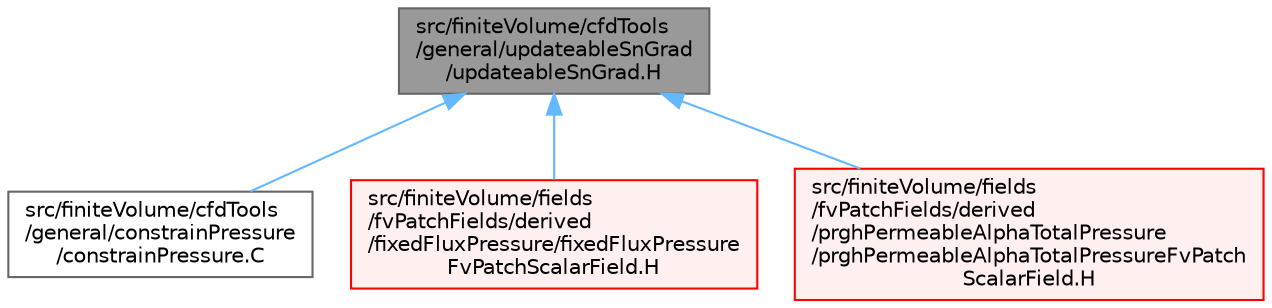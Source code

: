 digraph "src/finiteVolume/cfdTools/general/updateableSnGrad/updateableSnGrad.H"
{
 // LATEX_PDF_SIZE
  bgcolor="transparent";
  edge [fontname=Helvetica,fontsize=10,labelfontname=Helvetica,labelfontsize=10];
  node [fontname=Helvetica,fontsize=10,shape=box,height=0.2,width=0.4];
  Node1 [id="Node000001",label="src/finiteVolume/cfdTools\l/general/updateableSnGrad\l/updateableSnGrad.H",height=0.2,width=0.4,color="gray40", fillcolor="grey60", style="filled", fontcolor="black",tooltip=" "];
  Node1 -> Node2 [id="edge1_Node000001_Node000002",dir="back",color="steelblue1",style="solid",tooltip=" "];
  Node2 [id="Node000002",label="src/finiteVolume/cfdTools\l/general/constrainPressure\l/constrainPressure.C",height=0.2,width=0.4,color="grey40", fillcolor="white", style="filled",URL="$constrainPressure_8C.html",tooltip=" "];
  Node1 -> Node3 [id="edge2_Node000001_Node000003",dir="back",color="steelblue1",style="solid",tooltip=" "];
  Node3 [id="Node000003",label="src/finiteVolume/fields\l/fvPatchFields/derived\l/fixedFluxPressure/fixedFluxPressure\lFvPatchScalarField.H",height=0.2,width=0.4,color="red", fillcolor="#FFF0F0", style="filled",URL="$fixedFluxPressureFvPatchScalarField_8H.html",tooltip=" "];
  Node1 -> Node21 [id="edge3_Node000001_Node000021",dir="back",color="steelblue1",style="solid",tooltip=" "];
  Node21 [id="Node000021",label="src/finiteVolume/fields\l/fvPatchFields/derived\l/prghPermeableAlphaTotalPressure\l/prghPermeableAlphaTotalPressureFvPatch\lScalarField.H",height=0.2,width=0.4,color="red", fillcolor="#FFF0F0", style="filled",URL="$prghPermeableAlphaTotalPressureFvPatchScalarField_8H.html",tooltip=" "];
}
